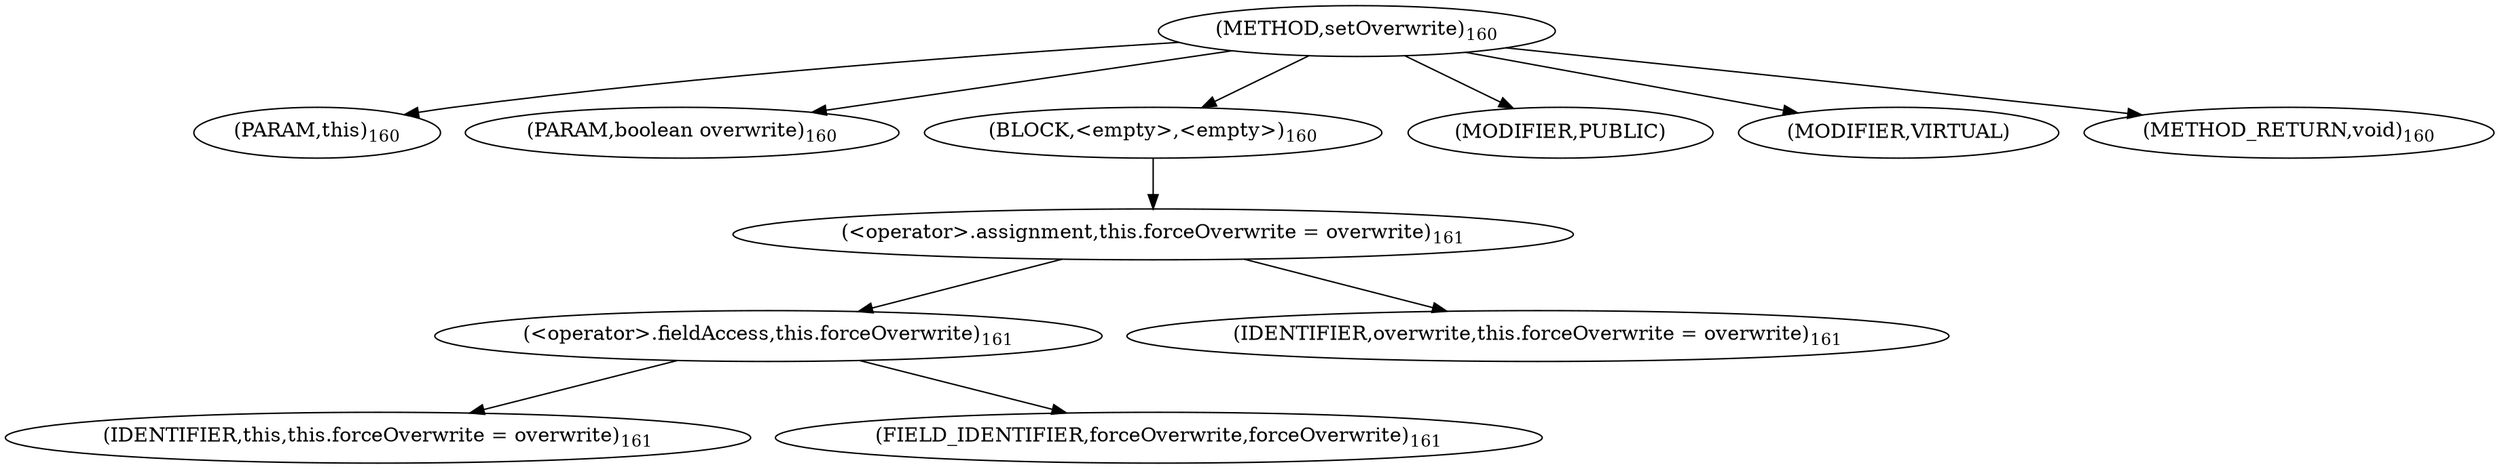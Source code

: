 digraph "setOverwrite" {  
"296" [label = <(METHOD,setOverwrite)<SUB>160</SUB>> ]
"14" [label = <(PARAM,this)<SUB>160</SUB>> ]
"297" [label = <(PARAM,boolean overwrite)<SUB>160</SUB>> ]
"298" [label = <(BLOCK,&lt;empty&gt;,&lt;empty&gt;)<SUB>160</SUB>> ]
"299" [label = <(&lt;operator&gt;.assignment,this.forceOverwrite = overwrite)<SUB>161</SUB>> ]
"300" [label = <(&lt;operator&gt;.fieldAccess,this.forceOverwrite)<SUB>161</SUB>> ]
"13" [label = <(IDENTIFIER,this,this.forceOverwrite = overwrite)<SUB>161</SUB>> ]
"301" [label = <(FIELD_IDENTIFIER,forceOverwrite,forceOverwrite)<SUB>161</SUB>> ]
"302" [label = <(IDENTIFIER,overwrite,this.forceOverwrite = overwrite)<SUB>161</SUB>> ]
"303" [label = <(MODIFIER,PUBLIC)> ]
"304" [label = <(MODIFIER,VIRTUAL)> ]
"305" [label = <(METHOD_RETURN,void)<SUB>160</SUB>> ]
  "296" -> "14" 
  "296" -> "297" 
  "296" -> "298" 
  "296" -> "303" 
  "296" -> "304" 
  "296" -> "305" 
  "298" -> "299" 
  "299" -> "300" 
  "299" -> "302" 
  "300" -> "13" 
  "300" -> "301" 
}
